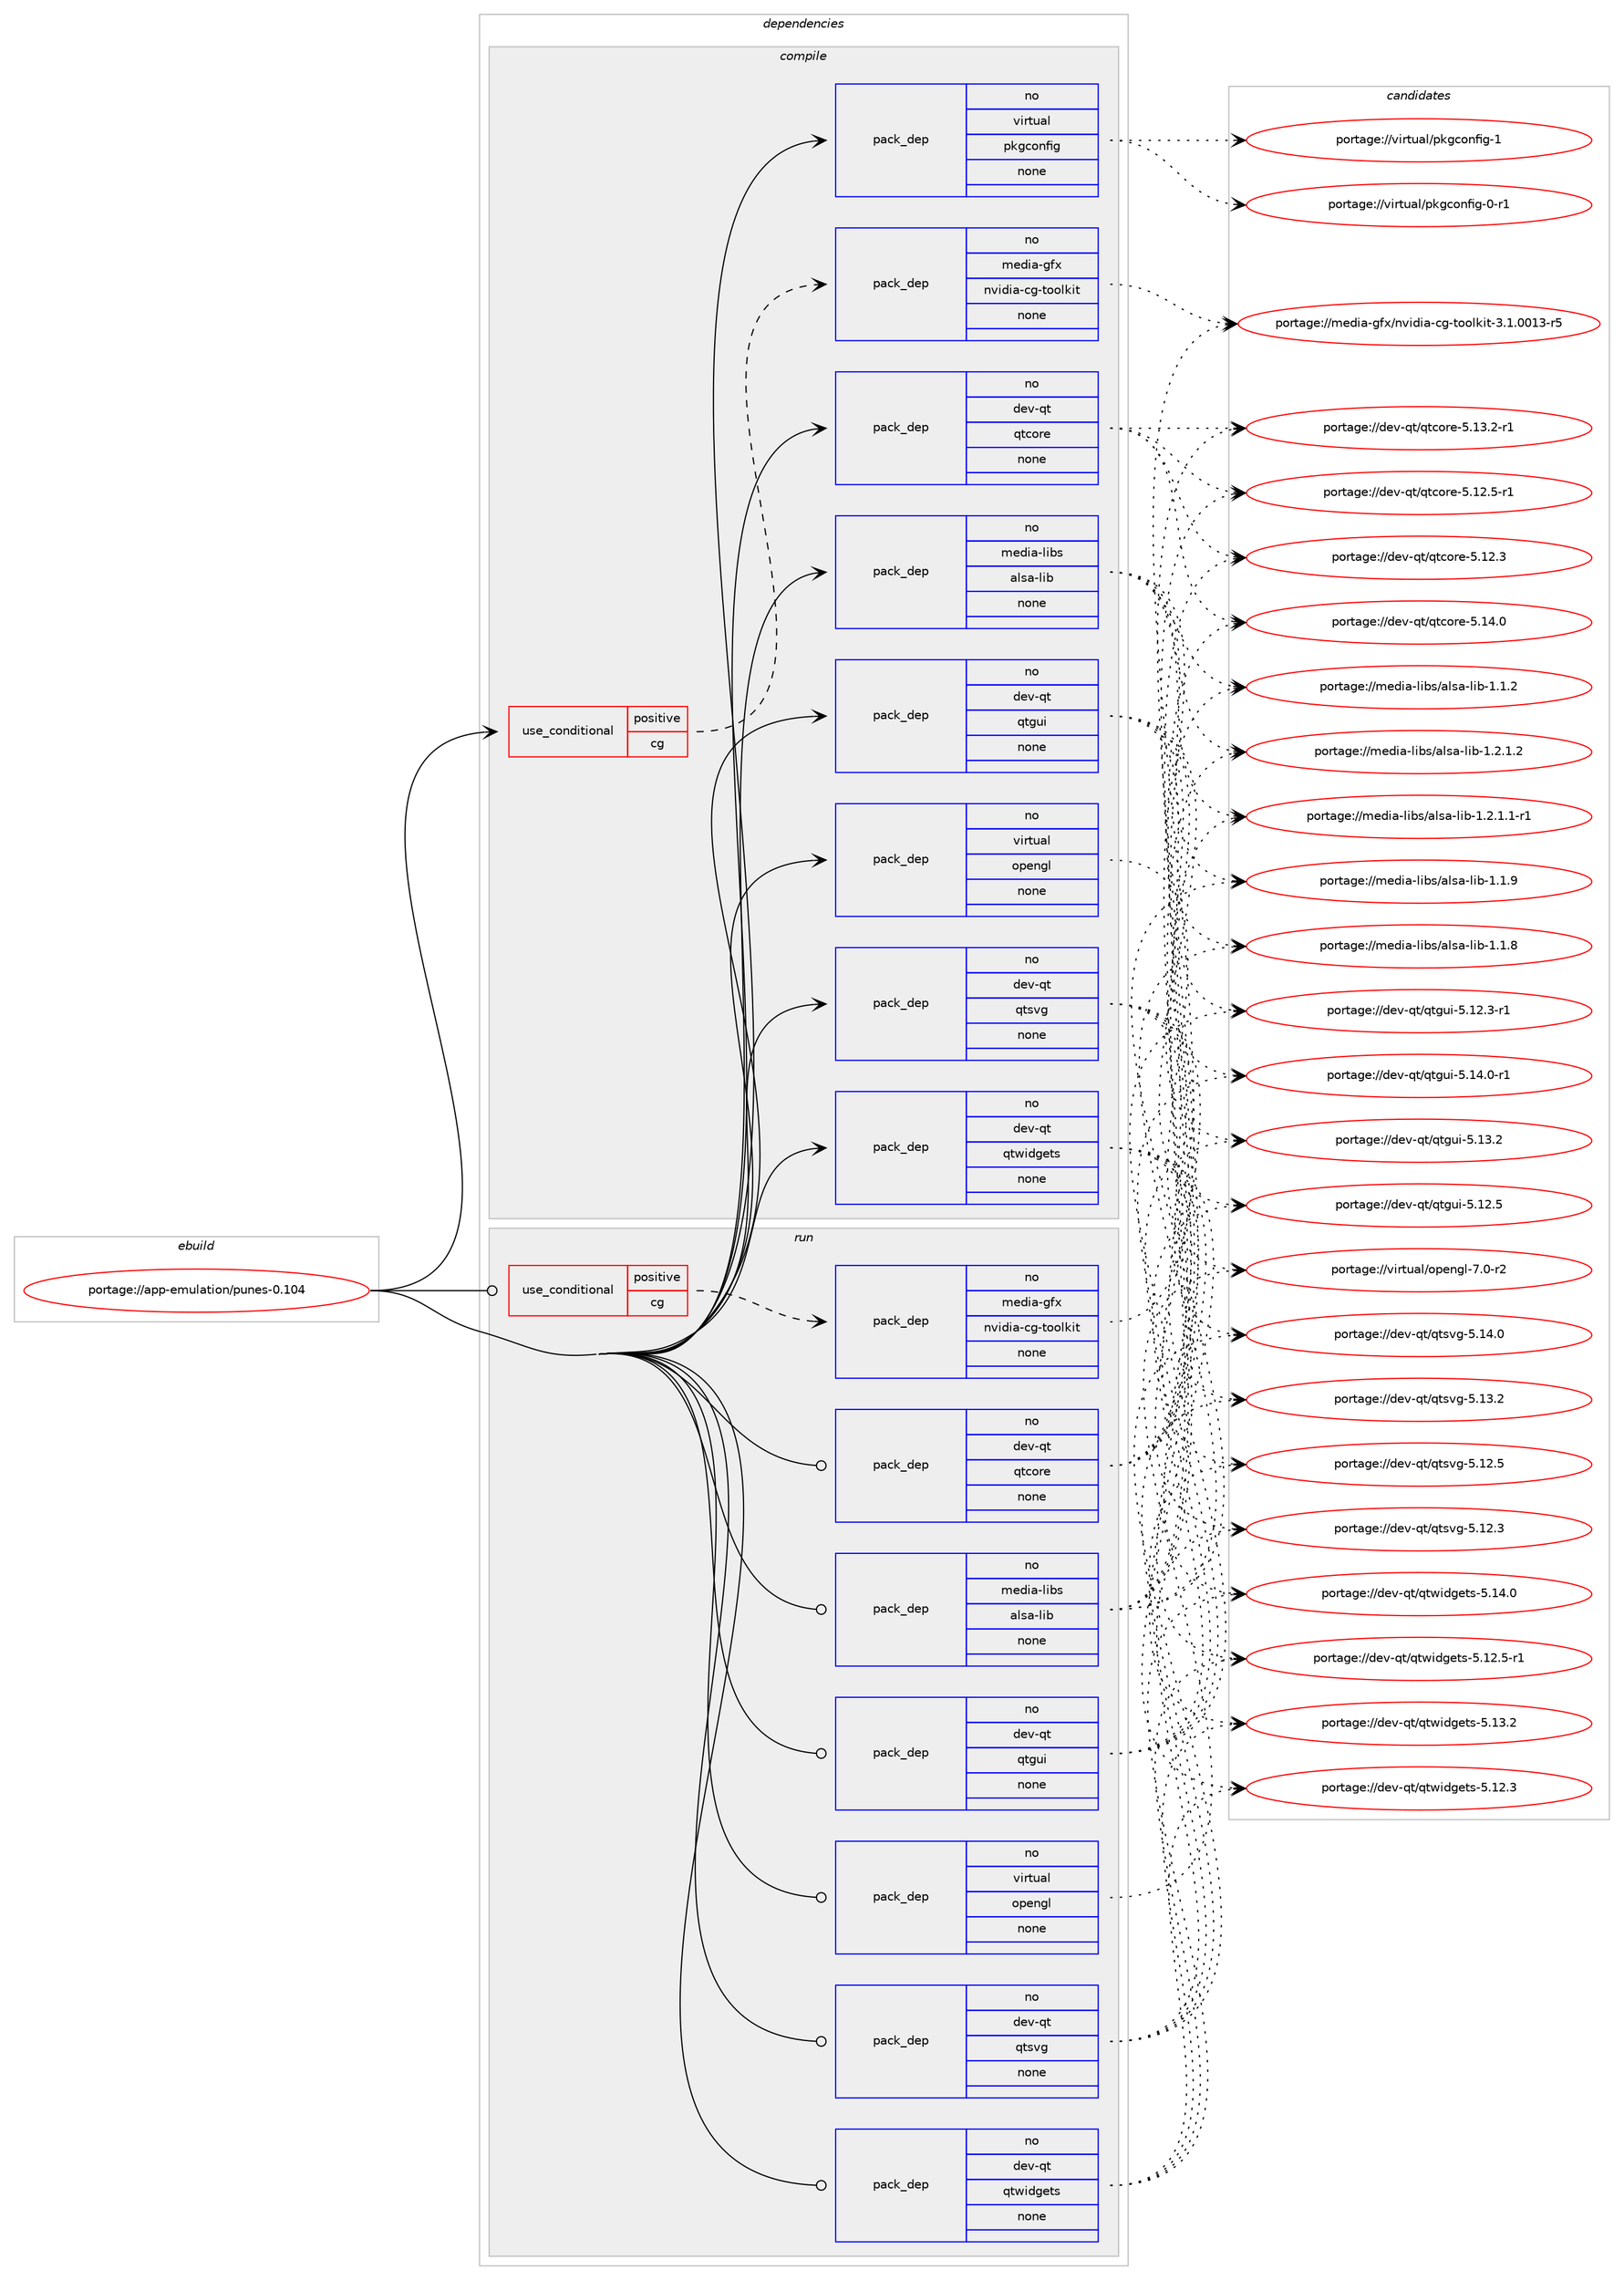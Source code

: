 digraph prolog {

# *************
# Graph options
# *************

newrank=true;
concentrate=true;
compound=true;
graph [rankdir=LR,fontname=Helvetica,fontsize=10,ranksep=1.5];#, ranksep=2.5, nodesep=0.2];
edge  [arrowhead=vee];
node  [fontname=Helvetica,fontsize=10];

# **********
# The ebuild
# **********

subgraph cluster_leftcol {
color=gray;
label=<<i>ebuild</i>>;
id [label="portage://app-emulation/punes-0.104", color=red, width=4, href="../app-emulation/punes-0.104.svg"];
}

# ****************
# The dependencies
# ****************

subgraph cluster_midcol {
color=gray;
label=<<i>dependencies</i>>;
subgraph cluster_compile {
fillcolor="#eeeeee";
style=filled;
label=<<i>compile</i>>;
subgraph cond147832 {
dependency627729 [label=<<TABLE BORDER="0" CELLBORDER="1" CELLSPACING="0" CELLPADDING="4"><TR><TD ROWSPAN="3" CELLPADDING="10">use_conditional</TD></TR><TR><TD>positive</TD></TR><TR><TD>cg</TD></TR></TABLE>>, shape=none, color=red];
subgraph pack471537 {
dependency627730 [label=<<TABLE BORDER="0" CELLBORDER="1" CELLSPACING="0" CELLPADDING="4" WIDTH="220"><TR><TD ROWSPAN="6" CELLPADDING="30">pack_dep</TD></TR><TR><TD WIDTH="110">no</TD></TR><TR><TD>media-gfx</TD></TR><TR><TD>nvidia-cg-toolkit</TD></TR><TR><TD>none</TD></TR><TR><TD></TD></TR></TABLE>>, shape=none, color=blue];
}
dependency627729:e -> dependency627730:w [weight=20,style="dashed",arrowhead="vee"];
}
id:e -> dependency627729:w [weight=20,style="solid",arrowhead="vee"];
subgraph pack471538 {
dependency627731 [label=<<TABLE BORDER="0" CELLBORDER="1" CELLSPACING="0" CELLPADDING="4" WIDTH="220"><TR><TD ROWSPAN="6" CELLPADDING="30">pack_dep</TD></TR><TR><TD WIDTH="110">no</TD></TR><TR><TD>dev-qt</TD></TR><TR><TD>qtcore</TD></TR><TR><TD>none</TD></TR><TR><TD></TD></TR></TABLE>>, shape=none, color=blue];
}
id:e -> dependency627731:w [weight=20,style="solid",arrowhead="vee"];
subgraph pack471539 {
dependency627732 [label=<<TABLE BORDER="0" CELLBORDER="1" CELLSPACING="0" CELLPADDING="4" WIDTH="220"><TR><TD ROWSPAN="6" CELLPADDING="30">pack_dep</TD></TR><TR><TD WIDTH="110">no</TD></TR><TR><TD>dev-qt</TD></TR><TR><TD>qtgui</TD></TR><TR><TD>none</TD></TR><TR><TD></TD></TR></TABLE>>, shape=none, color=blue];
}
id:e -> dependency627732:w [weight=20,style="solid",arrowhead="vee"];
subgraph pack471540 {
dependency627733 [label=<<TABLE BORDER="0" CELLBORDER="1" CELLSPACING="0" CELLPADDING="4" WIDTH="220"><TR><TD ROWSPAN="6" CELLPADDING="30">pack_dep</TD></TR><TR><TD WIDTH="110">no</TD></TR><TR><TD>dev-qt</TD></TR><TR><TD>qtsvg</TD></TR><TR><TD>none</TD></TR><TR><TD></TD></TR></TABLE>>, shape=none, color=blue];
}
id:e -> dependency627733:w [weight=20,style="solid",arrowhead="vee"];
subgraph pack471541 {
dependency627734 [label=<<TABLE BORDER="0" CELLBORDER="1" CELLSPACING="0" CELLPADDING="4" WIDTH="220"><TR><TD ROWSPAN="6" CELLPADDING="30">pack_dep</TD></TR><TR><TD WIDTH="110">no</TD></TR><TR><TD>dev-qt</TD></TR><TR><TD>qtwidgets</TD></TR><TR><TD>none</TD></TR><TR><TD></TD></TR></TABLE>>, shape=none, color=blue];
}
id:e -> dependency627734:w [weight=20,style="solid",arrowhead="vee"];
subgraph pack471542 {
dependency627735 [label=<<TABLE BORDER="0" CELLBORDER="1" CELLSPACING="0" CELLPADDING="4" WIDTH="220"><TR><TD ROWSPAN="6" CELLPADDING="30">pack_dep</TD></TR><TR><TD WIDTH="110">no</TD></TR><TR><TD>media-libs</TD></TR><TR><TD>alsa-lib</TD></TR><TR><TD>none</TD></TR><TR><TD></TD></TR></TABLE>>, shape=none, color=blue];
}
id:e -> dependency627735:w [weight=20,style="solid",arrowhead="vee"];
subgraph pack471543 {
dependency627736 [label=<<TABLE BORDER="0" CELLBORDER="1" CELLSPACING="0" CELLPADDING="4" WIDTH="220"><TR><TD ROWSPAN="6" CELLPADDING="30">pack_dep</TD></TR><TR><TD WIDTH="110">no</TD></TR><TR><TD>virtual</TD></TR><TR><TD>opengl</TD></TR><TR><TD>none</TD></TR><TR><TD></TD></TR></TABLE>>, shape=none, color=blue];
}
id:e -> dependency627736:w [weight=20,style="solid",arrowhead="vee"];
subgraph pack471544 {
dependency627737 [label=<<TABLE BORDER="0" CELLBORDER="1" CELLSPACING="0" CELLPADDING="4" WIDTH="220"><TR><TD ROWSPAN="6" CELLPADDING="30">pack_dep</TD></TR><TR><TD WIDTH="110">no</TD></TR><TR><TD>virtual</TD></TR><TR><TD>pkgconfig</TD></TR><TR><TD>none</TD></TR><TR><TD></TD></TR></TABLE>>, shape=none, color=blue];
}
id:e -> dependency627737:w [weight=20,style="solid",arrowhead="vee"];
}
subgraph cluster_compileandrun {
fillcolor="#eeeeee";
style=filled;
label=<<i>compile and run</i>>;
}
subgraph cluster_run {
fillcolor="#eeeeee";
style=filled;
label=<<i>run</i>>;
subgraph cond147833 {
dependency627738 [label=<<TABLE BORDER="0" CELLBORDER="1" CELLSPACING="0" CELLPADDING="4"><TR><TD ROWSPAN="3" CELLPADDING="10">use_conditional</TD></TR><TR><TD>positive</TD></TR><TR><TD>cg</TD></TR></TABLE>>, shape=none, color=red];
subgraph pack471545 {
dependency627739 [label=<<TABLE BORDER="0" CELLBORDER="1" CELLSPACING="0" CELLPADDING="4" WIDTH="220"><TR><TD ROWSPAN="6" CELLPADDING="30">pack_dep</TD></TR><TR><TD WIDTH="110">no</TD></TR><TR><TD>media-gfx</TD></TR><TR><TD>nvidia-cg-toolkit</TD></TR><TR><TD>none</TD></TR><TR><TD></TD></TR></TABLE>>, shape=none, color=blue];
}
dependency627738:e -> dependency627739:w [weight=20,style="dashed",arrowhead="vee"];
}
id:e -> dependency627738:w [weight=20,style="solid",arrowhead="odot"];
subgraph pack471546 {
dependency627740 [label=<<TABLE BORDER="0" CELLBORDER="1" CELLSPACING="0" CELLPADDING="4" WIDTH="220"><TR><TD ROWSPAN="6" CELLPADDING="30">pack_dep</TD></TR><TR><TD WIDTH="110">no</TD></TR><TR><TD>dev-qt</TD></TR><TR><TD>qtcore</TD></TR><TR><TD>none</TD></TR><TR><TD></TD></TR></TABLE>>, shape=none, color=blue];
}
id:e -> dependency627740:w [weight=20,style="solid",arrowhead="odot"];
subgraph pack471547 {
dependency627741 [label=<<TABLE BORDER="0" CELLBORDER="1" CELLSPACING="0" CELLPADDING="4" WIDTH="220"><TR><TD ROWSPAN="6" CELLPADDING="30">pack_dep</TD></TR><TR><TD WIDTH="110">no</TD></TR><TR><TD>dev-qt</TD></TR><TR><TD>qtgui</TD></TR><TR><TD>none</TD></TR><TR><TD></TD></TR></TABLE>>, shape=none, color=blue];
}
id:e -> dependency627741:w [weight=20,style="solid",arrowhead="odot"];
subgraph pack471548 {
dependency627742 [label=<<TABLE BORDER="0" CELLBORDER="1" CELLSPACING="0" CELLPADDING="4" WIDTH="220"><TR><TD ROWSPAN="6" CELLPADDING="30">pack_dep</TD></TR><TR><TD WIDTH="110">no</TD></TR><TR><TD>dev-qt</TD></TR><TR><TD>qtsvg</TD></TR><TR><TD>none</TD></TR><TR><TD></TD></TR></TABLE>>, shape=none, color=blue];
}
id:e -> dependency627742:w [weight=20,style="solid",arrowhead="odot"];
subgraph pack471549 {
dependency627743 [label=<<TABLE BORDER="0" CELLBORDER="1" CELLSPACING="0" CELLPADDING="4" WIDTH="220"><TR><TD ROWSPAN="6" CELLPADDING="30">pack_dep</TD></TR><TR><TD WIDTH="110">no</TD></TR><TR><TD>dev-qt</TD></TR><TR><TD>qtwidgets</TD></TR><TR><TD>none</TD></TR><TR><TD></TD></TR></TABLE>>, shape=none, color=blue];
}
id:e -> dependency627743:w [weight=20,style="solid",arrowhead="odot"];
subgraph pack471550 {
dependency627744 [label=<<TABLE BORDER="0" CELLBORDER="1" CELLSPACING="0" CELLPADDING="4" WIDTH="220"><TR><TD ROWSPAN="6" CELLPADDING="30">pack_dep</TD></TR><TR><TD WIDTH="110">no</TD></TR><TR><TD>media-libs</TD></TR><TR><TD>alsa-lib</TD></TR><TR><TD>none</TD></TR><TR><TD></TD></TR></TABLE>>, shape=none, color=blue];
}
id:e -> dependency627744:w [weight=20,style="solid",arrowhead="odot"];
subgraph pack471551 {
dependency627745 [label=<<TABLE BORDER="0" CELLBORDER="1" CELLSPACING="0" CELLPADDING="4" WIDTH="220"><TR><TD ROWSPAN="6" CELLPADDING="30">pack_dep</TD></TR><TR><TD WIDTH="110">no</TD></TR><TR><TD>virtual</TD></TR><TR><TD>opengl</TD></TR><TR><TD>none</TD></TR><TR><TD></TD></TR></TABLE>>, shape=none, color=blue];
}
id:e -> dependency627745:w [weight=20,style="solid",arrowhead="odot"];
}
}

# **************
# The candidates
# **************

subgraph cluster_choices {
rank=same;
color=gray;
label=<<i>candidates</i>>;

subgraph choice471537 {
color=black;
nodesep=1;
choice109101100105974510310212047110118105100105974599103451161111111081071051164551464946484849514511453 [label="portage://media-gfx/nvidia-cg-toolkit-3.1.0013-r5", color=red, width=4,href="../media-gfx/nvidia-cg-toolkit-3.1.0013-r5.svg"];
dependency627730:e -> choice109101100105974510310212047110118105100105974599103451161111111081071051164551464946484849514511453:w [style=dotted,weight="100"];
}
subgraph choice471538 {
color=black;
nodesep=1;
choice10010111845113116471131169911111410145534649524648 [label="portage://dev-qt/qtcore-5.14.0", color=red, width=4,href="../dev-qt/qtcore-5.14.0.svg"];
choice100101118451131164711311699111114101455346495146504511449 [label="portage://dev-qt/qtcore-5.13.2-r1", color=red, width=4,href="../dev-qt/qtcore-5.13.2-r1.svg"];
choice100101118451131164711311699111114101455346495046534511449 [label="portage://dev-qt/qtcore-5.12.5-r1", color=red, width=4,href="../dev-qt/qtcore-5.12.5-r1.svg"];
choice10010111845113116471131169911111410145534649504651 [label="portage://dev-qt/qtcore-5.12.3", color=red, width=4,href="../dev-qt/qtcore-5.12.3.svg"];
dependency627731:e -> choice10010111845113116471131169911111410145534649524648:w [style=dotted,weight="100"];
dependency627731:e -> choice100101118451131164711311699111114101455346495146504511449:w [style=dotted,weight="100"];
dependency627731:e -> choice100101118451131164711311699111114101455346495046534511449:w [style=dotted,weight="100"];
dependency627731:e -> choice10010111845113116471131169911111410145534649504651:w [style=dotted,weight="100"];
}
subgraph choice471539 {
color=black;
nodesep=1;
choice1001011184511311647113116103117105455346495246484511449 [label="portage://dev-qt/qtgui-5.14.0-r1", color=red, width=4,href="../dev-qt/qtgui-5.14.0-r1.svg"];
choice100101118451131164711311610311710545534649514650 [label="portage://dev-qt/qtgui-5.13.2", color=red, width=4,href="../dev-qt/qtgui-5.13.2.svg"];
choice100101118451131164711311610311710545534649504653 [label="portage://dev-qt/qtgui-5.12.5", color=red, width=4,href="../dev-qt/qtgui-5.12.5.svg"];
choice1001011184511311647113116103117105455346495046514511449 [label="portage://dev-qt/qtgui-5.12.3-r1", color=red, width=4,href="../dev-qt/qtgui-5.12.3-r1.svg"];
dependency627732:e -> choice1001011184511311647113116103117105455346495246484511449:w [style=dotted,weight="100"];
dependency627732:e -> choice100101118451131164711311610311710545534649514650:w [style=dotted,weight="100"];
dependency627732:e -> choice100101118451131164711311610311710545534649504653:w [style=dotted,weight="100"];
dependency627732:e -> choice1001011184511311647113116103117105455346495046514511449:w [style=dotted,weight="100"];
}
subgraph choice471540 {
color=black;
nodesep=1;
choice100101118451131164711311611511810345534649524648 [label="portage://dev-qt/qtsvg-5.14.0", color=red, width=4,href="../dev-qt/qtsvg-5.14.0.svg"];
choice100101118451131164711311611511810345534649514650 [label="portage://dev-qt/qtsvg-5.13.2", color=red, width=4,href="../dev-qt/qtsvg-5.13.2.svg"];
choice100101118451131164711311611511810345534649504653 [label="portage://dev-qt/qtsvg-5.12.5", color=red, width=4,href="../dev-qt/qtsvg-5.12.5.svg"];
choice100101118451131164711311611511810345534649504651 [label="portage://dev-qt/qtsvg-5.12.3", color=red, width=4,href="../dev-qt/qtsvg-5.12.3.svg"];
dependency627733:e -> choice100101118451131164711311611511810345534649524648:w [style=dotted,weight="100"];
dependency627733:e -> choice100101118451131164711311611511810345534649514650:w [style=dotted,weight="100"];
dependency627733:e -> choice100101118451131164711311611511810345534649504653:w [style=dotted,weight="100"];
dependency627733:e -> choice100101118451131164711311611511810345534649504651:w [style=dotted,weight="100"];
}
subgraph choice471541 {
color=black;
nodesep=1;
choice100101118451131164711311611910510010310111611545534649524648 [label="portage://dev-qt/qtwidgets-5.14.0", color=red, width=4,href="../dev-qt/qtwidgets-5.14.0.svg"];
choice100101118451131164711311611910510010310111611545534649514650 [label="portage://dev-qt/qtwidgets-5.13.2", color=red, width=4,href="../dev-qt/qtwidgets-5.13.2.svg"];
choice1001011184511311647113116119105100103101116115455346495046534511449 [label="portage://dev-qt/qtwidgets-5.12.5-r1", color=red, width=4,href="../dev-qt/qtwidgets-5.12.5-r1.svg"];
choice100101118451131164711311611910510010310111611545534649504651 [label="portage://dev-qt/qtwidgets-5.12.3", color=red, width=4,href="../dev-qt/qtwidgets-5.12.3.svg"];
dependency627734:e -> choice100101118451131164711311611910510010310111611545534649524648:w [style=dotted,weight="100"];
dependency627734:e -> choice100101118451131164711311611910510010310111611545534649514650:w [style=dotted,weight="100"];
dependency627734:e -> choice1001011184511311647113116119105100103101116115455346495046534511449:w [style=dotted,weight="100"];
dependency627734:e -> choice100101118451131164711311611910510010310111611545534649504651:w [style=dotted,weight="100"];
}
subgraph choice471542 {
color=black;
nodesep=1;
choice10910110010597451081059811547971081159745108105984549465046494650 [label="portage://media-libs/alsa-lib-1.2.1.2", color=red, width=4,href="../media-libs/alsa-lib-1.2.1.2.svg"];
choice109101100105974510810598115479710811597451081059845494650464946494511449 [label="portage://media-libs/alsa-lib-1.2.1.1-r1", color=red, width=4,href="../media-libs/alsa-lib-1.2.1.1-r1.svg"];
choice1091011001059745108105981154797108115974510810598454946494657 [label="portage://media-libs/alsa-lib-1.1.9", color=red, width=4,href="../media-libs/alsa-lib-1.1.9.svg"];
choice1091011001059745108105981154797108115974510810598454946494656 [label="portage://media-libs/alsa-lib-1.1.8", color=red, width=4,href="../media-libs/alsa-lib-1.1.8.svg"];
choice1091011001059745108105981154797108115974510810598454946494650 [label="portage://media-libs/alsa-lib-1.1.2", color=red, width=4,href="../media-libs/alsa-lib-1.1.2.svg"];
dependency627735:e -> choice10910110010597451081059811547971081159745108105984549465046494650:w [style=dotted,weight="100"];
dependency627735:e -> choice109101100105974510810598115479710811597451081059845494650464946494511449:w [style=dotted,weight="100"];
dependency627735:e -> choice1091011001059745108105981154797108115974510810598454946494657:w [style=dotted,weight="100"];
dependency627735:e -> choice1091011001059745108105981154797108115974510810598454946494656:w [style=dotted,weight="100"];
dependency627735:e -> choice1091011001059745108105981154797108115974510810598454946494650:w [style=dotted,weight="100"];
}
subgraph choice471543 {
color=black;
nodesep=1;
choice1181051141161179710847111112101110103108455546484511450 [label="portage://virtual/opengl-7.0-r2", color=red, width=4,href="../virtual/opengl-7.0-r2.svg"];
dependency627736:e -> choice1181051141161179710847111112101110103108455546484511450:w [style=dotted,weight="100"];
}
subgraph choice471544 {
color=black;
nodesep=1;
choice1181051141161179710847112107103991111101021051034549 [label="portage://virtual/pkgconfig-1", color=red, width=4,href="../virtual/pkgconfig-1.svg"];
choice11810511411611797108471121071039911111010210510345484511449 [label="portage://virtual/pkgconfig-0-r1", color=red, width=4,href="../virtual/pkgconfig-0-r1.svg"];
dependency627737:e -> choice1181051141161179710847112107103991111101021051034549:w [style=dotted,weight="100"];
dependency627737:e -> choice11810511411611797108471121071039911111010210510345484511449:w [style=dotted,weight="100"];
}
subgraph choice471545 {
color=black;
nodesep=1;
choice109101100105974510310212047110118105100105974599103451161111111081071051164551464946484849514511453 [label="portage://media-gfx/nvidia-cg-toolkit-3.1.0013-r5", color=red, width=4,href="../media-gfx/nvidia-cg-toolkit-3.1.0013-r5.svg"];
dependency627739:e -> choice109101100105974510310212047110118105100105974599103451161111111081071051164551464946484849514511453:w [style=dotted,weight="100"];
}
subgraph choice471546 {
color=black;
nodesep=1;
choice10010111845113116471131169911111410145534649524648 [label="portage://dev-qt/qtcore-5.14.0", color=red, width=4,href="../dev-qt/qtcore-5.14.0.svg"];
choice100101118451131164711311699111114101455346495146504511449 [label="portage://dev-qt/qtcore-5.13.2-r1", color=red, width=4,href="../dev-qt/qtcore-5.13.2-r1.svg"];
choice100101118451131164711311699111114101455346495046534511449 [label="portage://dev-qt/qtcore-5.12.5-r1", color=red, width=4,href="../dev-qt/qtcore-5.12.5-r1.svg"];
choice10010111845113116471131169911111410145534649504651 [label="portage://dev-qt/qtcore-5.12.3", color=red, width=4,href="../dev-qt/qtcore-5.12.3.svg"];
dependency627740:e -> choice10010111845113116471131169911111410145534649524648:w [style=dotted,weight="100"];
dependency627740:e -> choice100101118451131164711311699111114101455346495146504511449:w [style=dotted,weight="100"];
dependency627740:e -> choice100101118451131164711311699111114101455346495046534511449:w [style=dotted,weight="100"];
dependency627740:e -> choice10010111845113116471131169911111410145534649504651:w [style=dotted,weight="100"];
}
subgraph choice471547 {
color=black;
nodesep=1;
choice1001011184511311647113116103117105455346495246484511449 [label="portage://dev-qt/qtgui-5.14.0-r1", color=red, width=4,href="../dev-qt/qtgui-5.14.0-r1.svg"];
choice100101118451131164711311610311710545534649514650 [label="portage://dev-qt/qtgui-5.13.2", color=red, width=4,href="../dev-qt/qtgui-5.13.2.svg"];
choice100101118451131164711311610311710545534649504653 [label="portage://dev-qt/qtgui-5.12.5", color=red, width=4,href="../dev-qt/qtgui-5.12.5.svg"];
choice1001011184511311647113116103117105455346495046514511449 [label="portage://dev-qt/qtgui-5.12.3-r1", color=red, width=4,href="../dev-qt/qtgui-5.12.3-r1.svg"];
dependency627741:e -> choice1001011184511311647113116103117105455346495246484511449:w [style=dotted,weight="100"];
dependency627741:e -> choice100101118451131164711311610311710545534649514650:w [style=dotted,weight="100"];
dependency627741:e -> choice100101118451131164711311610311710545534649504653:w [style=dotted,weight="100"];
dependency627741:e -> choice1001011184511311647113116103117105455346495046514511449:w [style=dotted,weight="100"];
}
subgraph choice471548 {
color=black;
nodesep=1;
choice100101118451131164711311611511810345534649524648 [label="portage://dev-qt/qtsvg-5.14.0", color=red, width=4,href="../dev-qt/qtsvg-5.14.0.svg"];
choice100101118451131164711311611511810345534649514650 [label="portage://dev-qt/qtsvg-5.13.2", color=red, width=4,href="../dev-qt/qtsvg-5.13.2.svg"];
choice100101118451131164711311611511810345534649504653 [label="portage://dev-qt/qtsvg-5.12.5", color=red, width=4,href="../dev-qt/qtsvg-5.12.5.svg"];
choice100101118451131164711311611511810345534649504651 [label="portage://dev-qt/qtsvg-5.12.3", color=red, width=4,href="../dev-qt/qtsvg-5.12.3.svg"];
dependency627742:e -> choice100101118451131164711311611511810345534649524648:w [style=dotted,weight="100"];
dependency627742:e -> choice100101118451131164711311611511810345534649514650:w [style=dotted,weight="100"];
dependency627742:e -> choice100101118451131164711311611511810345534649504653:w [style=dotted,weight="100"];
dependency627742:e -> choice100101118451131164711311611511810345534649504651:w [style=dotted,weight="100"];
}
subgraph choice471549 {
color=black;
nodesep=1;
choice100101118451131164711311611910510010310111611545534649524648 [label="portage://dev-qt/qtwidgets-5.14.0", color=red, width=4,href="../dev-qt/qtwidgets-5.14.0.svg"];
choice100101118451131164711311611910510010310111611545534649514650 [label="portage://dev-qt/qtwidgets-5.13.2", color=red, width=4,href="../dev-qt/qtwidgets-5.13.2.svg"];
choice1001011184511311647113116119105100103101116115455346495046534511449 [label="portage://dev-qt/qtwidgets-5.12.5-r1", color=red, width=4,href="../dev-qt/qtwidgets-5.12.5-r1.svg"];
choice100101118451131164711311611910510010310111611545534649504651 [label="portage://dev-qt/qtwidgets-5.12.3", color=red, width=4,href="../dev-qt/qtwidgets-5.12.3.svg"];
dependency627743:e -> choice100101118451131164711311611910510010310111611545534649524648:w [style=dotted,weight="100"];
dependency627743:e -> choice100101118451131164711311611910510010310111611545534649514650:w [style=dotted,weight="100"];
dependency627743:e -> choice1001011184511311647113116119105100103101116115455346495046534511449:w [style=dotted,weight="100"];
dependency627743:e -> choice100101118451131164711311611910510010310111611545534649504651:w [style=dotted,weight="100"];
}
subgraph choice471550 {
color=black;
nodesep=1;
choice10910110010597451081059811547971081159745108105984549465046494650 [label="portage://media-libs/alsa-lib-1.2.1.2", color=red, width=4,href="../media-libs/alsa-lib-1.2.1.2.svg"];
choice109101100105974510810598115479710811597451081059845494650464946494511449 [label="portage://media-libs/alsa-lib-1.2.1.1-r1", color=red, width=4,href="../media-libs/alsa-lib-1.2.1.1-r1.svg"];
choice1091011001059745108105981154797108115974510810598454946494657 [label="portage://media-libs/alsa-lib-1.1.9", color=red, width=4,href="../media-libs/alsa-lib-1.1.9.svg"];
choice1091011001059745108105981154797108115974510810598454946494656 [label="portage://media-libs/alsa-lib-1.1.8", color=red, width=4,href="../media-libs/alsa-lib-1.1.8.svg"];
choice1091011001059745108105981154797108115974510810598454946494650 [label="portage://media-libs/alsa-lib-1.1.2", color=red, width=4,href="../media-libs/alsa-lib-1.1.2.svg"];
dependency627744:e -> choice10910110010597451081059811547971081159745108105984549465046494650:w [style=dotted,weight="100"];
dependency627744:e -> choice109101100105974510810598115479710811597451081059845494650464946494511449:w [style=dotted,weight="100"];
dependency627744:e -> choice1091011001059745108105981154797108115974510810598454946494657:w [style=dotted,weight="100"];
dependency627744:e -> choice1091011001059745108105981154797108115974510810598454946494656:w [style=dotted,weight="100"];
dependency627744:e -> choice1091011001059745108105981154797108115974510810598454946494650:w [style=dotted,weight="100"];
}
subgraph choice471551 {
color=black;
nodesep=1;
choice1181051141161179710847111112101110103108455546484511450 [label="portage://virtual/opengl-7.0-r2", color=red, width=4,href="../virtual/opengl-7.0-r2.svg"];
dependency627745:e -> choice1181051141161179710847111112101110103108455546484511450:w [style=dotted,weight="100"];
}
}

}
